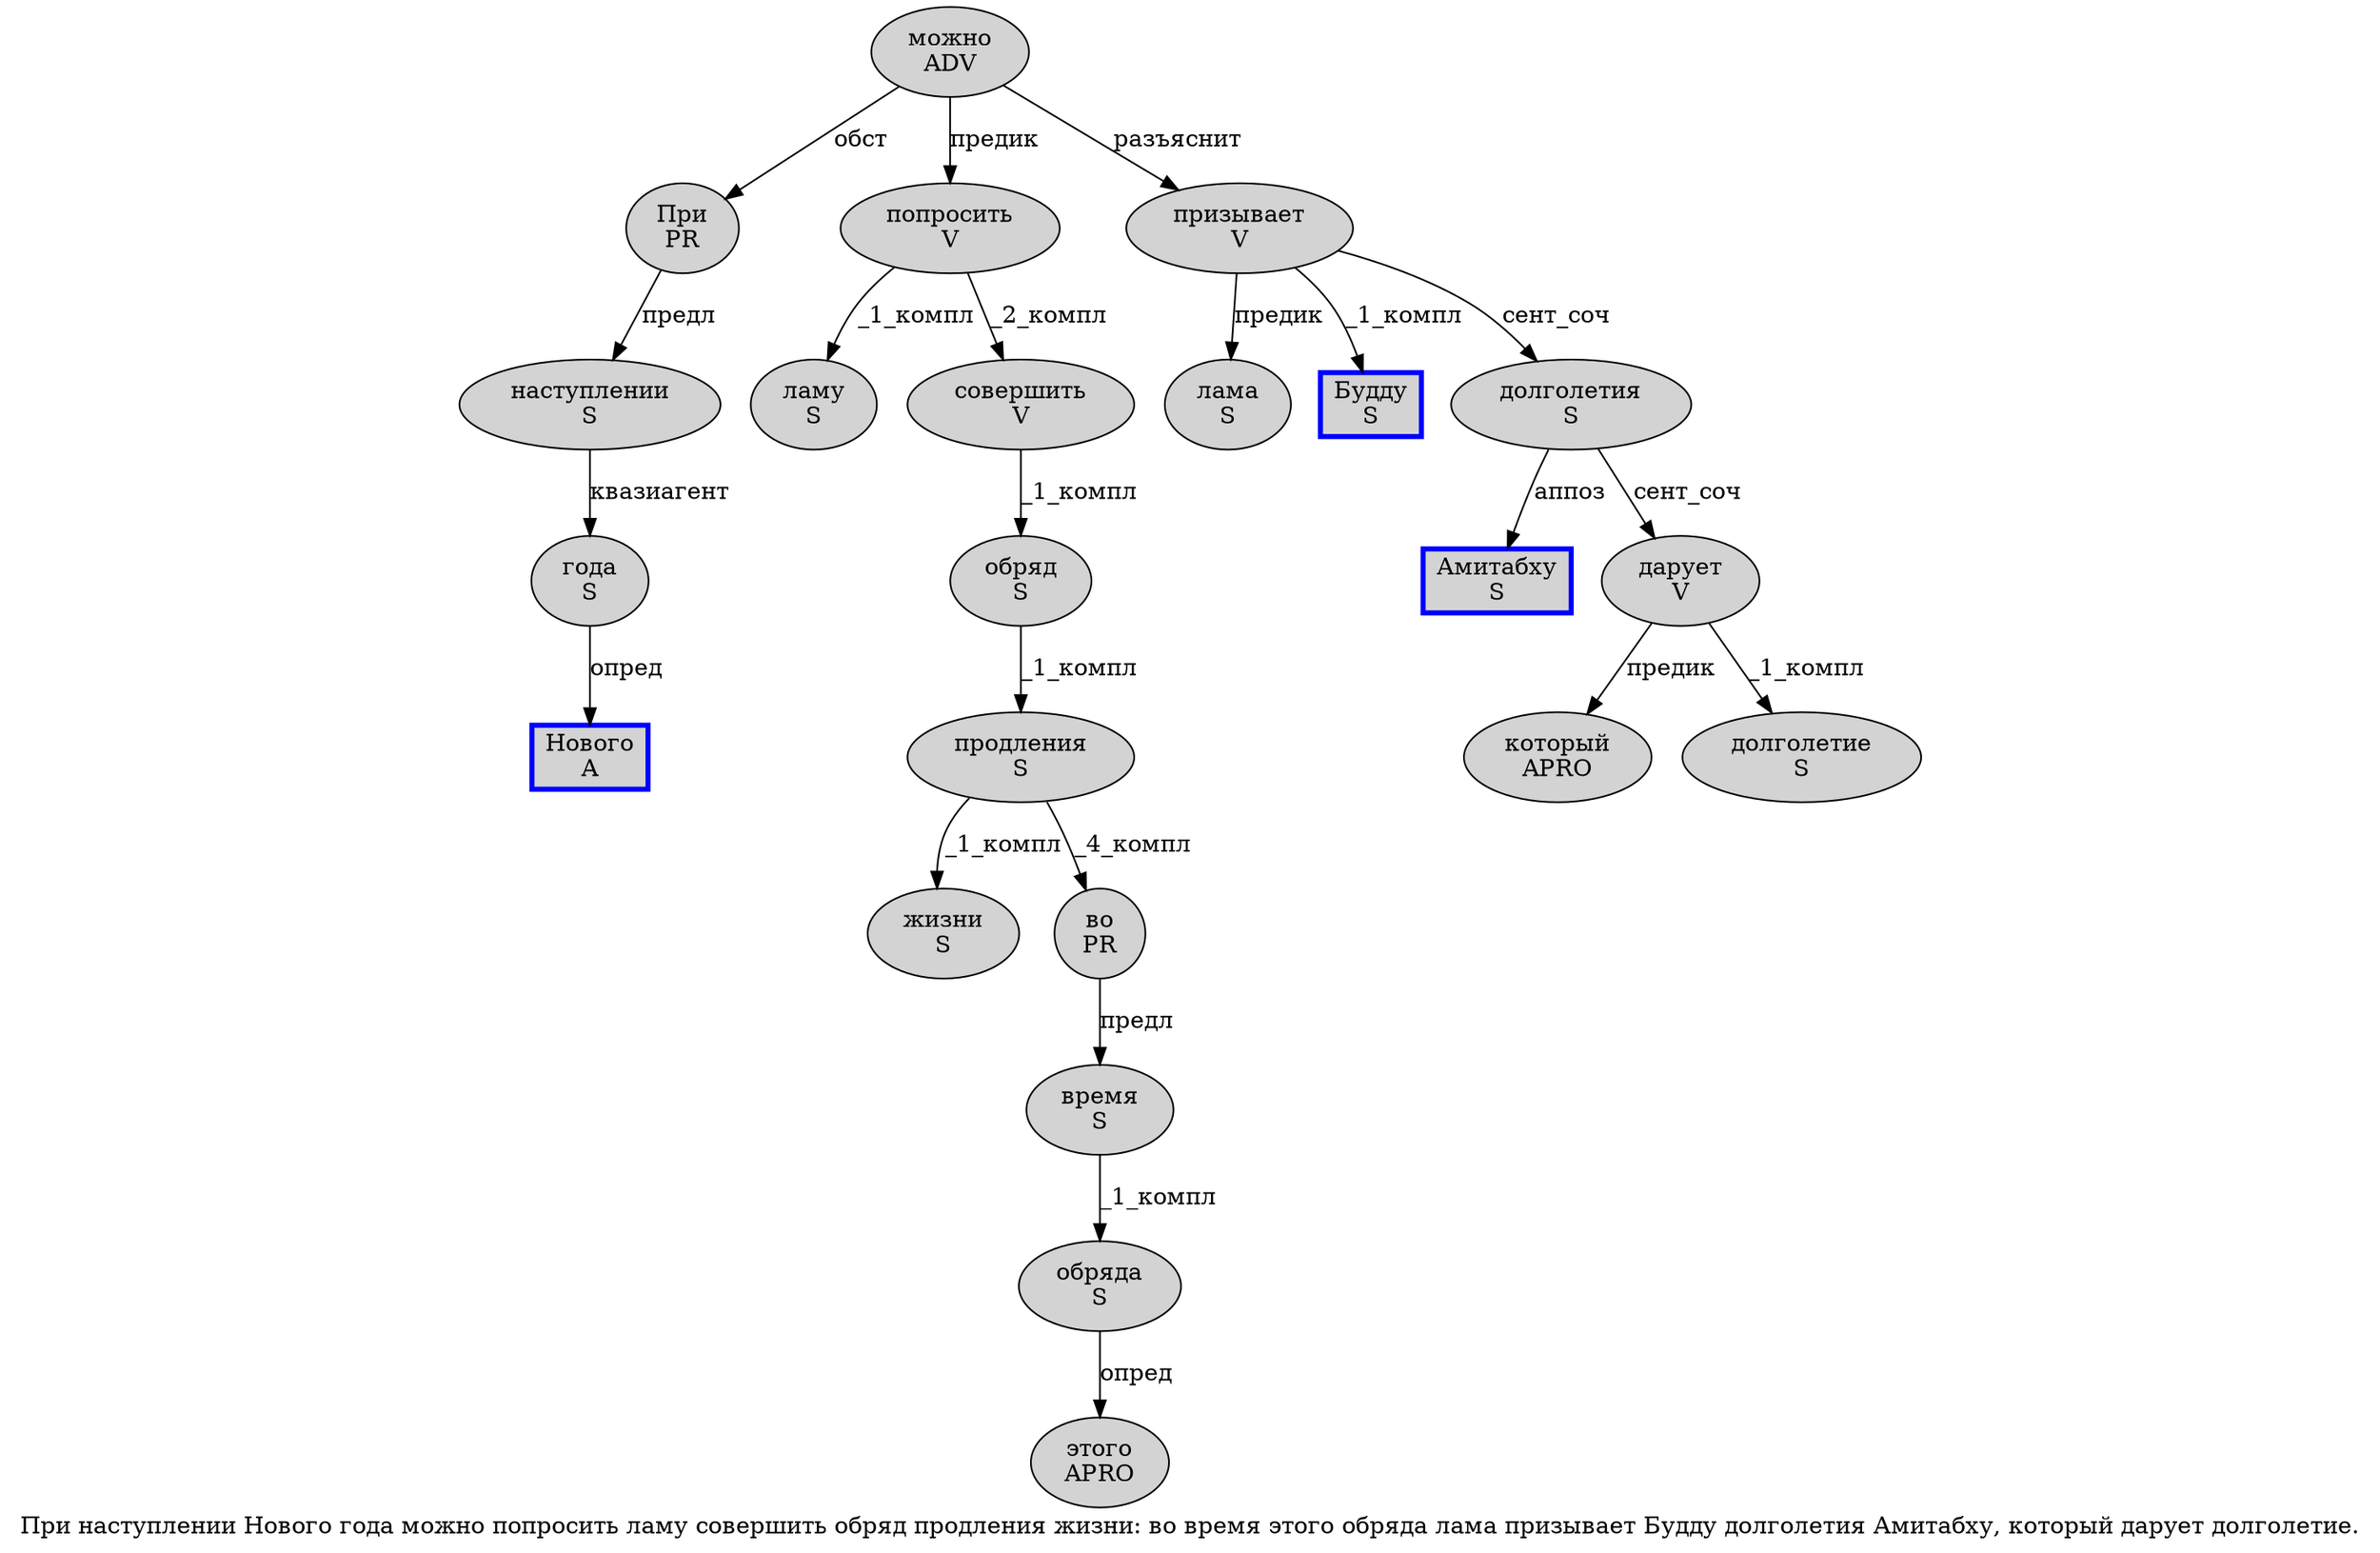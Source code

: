 digraph SENTENCE_593 {
	graph [label="При наступлении Нового года можно попросить ламу совершить обряд продления жизни: во время этого обряда лама призывает Будду долголетия Амитабху, который дарует долголетие."]
	node [style=filled]
		0 [label="При
PR" color="" fillcolor=lightgray penwidth=1 shape=ellipse]
		1 [label="наступлении
S" color="" fillcolor=lightgray penwidth=1 shape=ellipse]
		2 [label="Нового
A" color=blue fillcolor=lightgray penwidth=3 shape=box]
		3 [label="года
S" color="" fillcolor=lightgray penwidth=1 shape=ellipse]
		4 [label="можно
ADV" color="" fillcolor=lightgray penwidth=1 shape=ellipse]
		5 [label="попросить
V" color="" fillcolor=lightgray penwidth=1 shape=ellipse]
		6 [label="ламу
S" color="" fillcolor=lightgray penwidth=1 shape=ellipse]
		7 [label="совершить
V" color="" fillcolor=lightgray penwidth=1 shape=ellipse]
		8 [label="обряд
S" color="" fillcolor=lightgray penwidth=1 shape=ellipse]
		9 [label="продления
S" color="" fillcolor=lightgray penwidth=1 shape=ellipse]
		10 [label="жизни
S" color="" fillcolor=lightgray penwidth=1 shape=ellipse]
		12 [label="во
PR" color="" fillcolor=lightgray penwidth=1 shape=ellipse]
		13 [label="время
S" color="" fillcolor=lightgray penwidth=1 shape=ellipse]
		14 [label="этого
APRO" color="" fillcolor=lightgray penwidth=1 shape=ellipse]
		15 [label="обряда
S" color="" fillcolor=lightgray penwidth=1 shape=ellipse]
		16 [label="лама
S" color="" fillcolor=lightgray penwidth=1 shape=ellipse]
		17 [label="призывает
V" color="" fillcolor=lightgray penwidth=1 shape=ellipse]
		18 [label="Будду
S" color=blue fillcolor=lightgray penwidth=3 shape=box]
		19 [label="долголетия
S" color="" fillcolor=lightgray penwidth=1 shape=ellipse]
		20 [label="Амитабху
S" color=blue fillcolor=lightgray penwidth=3 shape=box]
		22 [label="который
APRO" color="" fillcolor=lightgray penwidth=1 shape=ellipse]
		23 [label="дарует
V" color="" fillcolor=lightgray penwidth=1 shape=ellipse]
		24 [label="долголетие
S" color="" fillcolor=lightgray penwidth=1 shape=ellipse]
			3 -> 2 [label="опред"]
			7 -> 8 [label="_1_компл"]
			8 -> 9 [label="_1_компл"]
			17 -> 16 [label="предик"]
			17 -> 18 [label="_1_компл"]
			17 -> 19 [label="сент_соч"]
			0 -> 1 [label="предл"]
			9 -> 10 [label="_1_компл"]
			9 -> 12 [label="_4_компл"]
			4 -> 0 [label="обст"]
			4 -> 5 [label="предик"]
			4 -> 17 [label="разъяснит"]
			15 -> 14 [label="опред"]
			13 -> 15 [label="_1_компл"]
			12 -> 13 [label="предл"]
			19 -> 20 [label="аппоз"]
			19 -> 23 [label="сент_соч"]
			1 -> 3 [label="квазиагент"]
			5 -> 6 [label="_1_компл"]
			5 -> 7 [label="_2_компл"]
			23 -> 22 [label="предик"]
			23 -> 24 [label="_1_компл"]
}